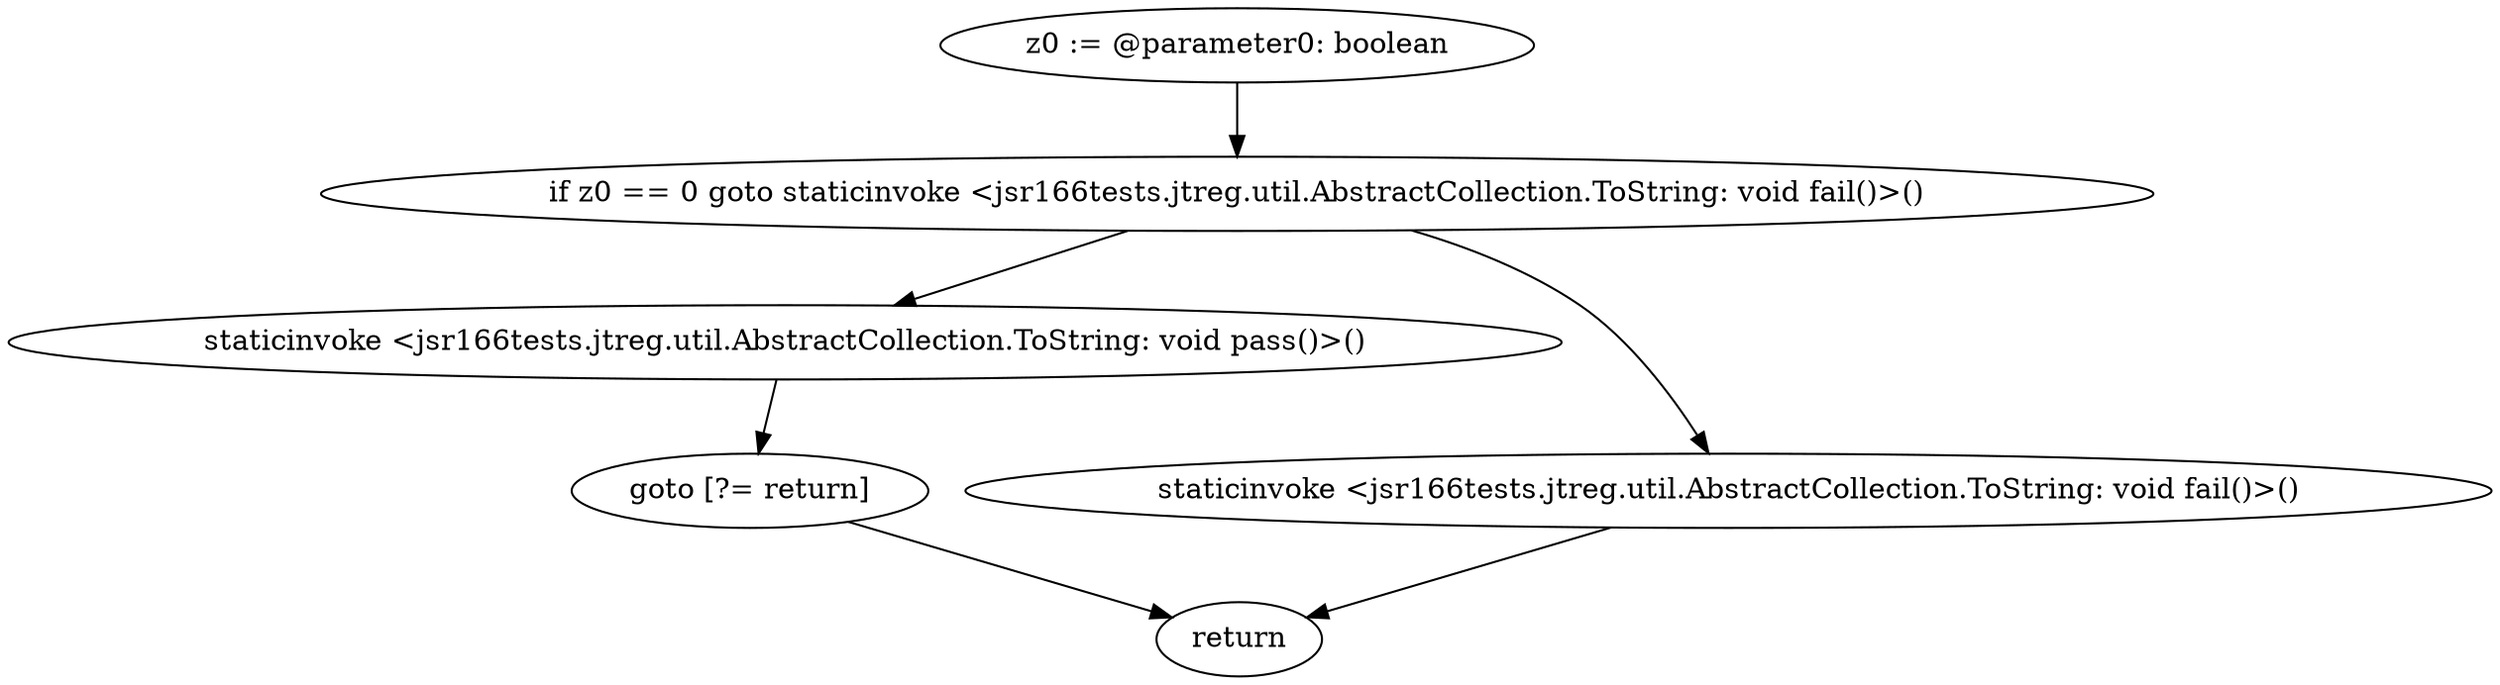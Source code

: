 digraph "unitGraph" {
    "z0 := @parameter0: boolean"
    "if z0 == 0 goto staticinvoke <jsr166tests.jtreg.util.AbstractCollection.ToString: void fail()>()"
    "staticinvoke <jsr166tests.jtreg.util.AbstractCollection.ToString: void pass()>()"
    "goto [?= return]"
    "staticinvoke <jsr166tests.jtreg.util.AbstractCollection.ToString: void fail()>()"
    "return"
    "z0 := @parameter0: boolean"->"if z0 == 0 goto staticinvoke <jsr166tests.jtreg.util.AbstractCollection.ToString: void fail()>()";
    "if z0 == 0 goto staticinvoke <jsr166tests.jtreg.util.AbstractCollection.ToString: void fail()>()"->"staticinvoke <jsr166tests.jtreg.util.AbstractCollection.ToString: void pass()>()";
    "if z0 == 0 goto staticinvoke <jsr166tests.jtreg.util.AbstractCollection.ToString: void fail()>()"->"staticinvoke <jsr166tests.jtreg.util.AbstractCollection.ToString: void fail()>()";
    "staticinvoke <jsr166tests.jtreg.util.AbstractCollection.ToString: void pass()>()"->"goto [?= return]";
    "goto [?= return]"->"return";
    "staticinvoke <jsr166tests.jtreg.util.AbstractCollection.ToString: void fail()>()"->"return";
}
